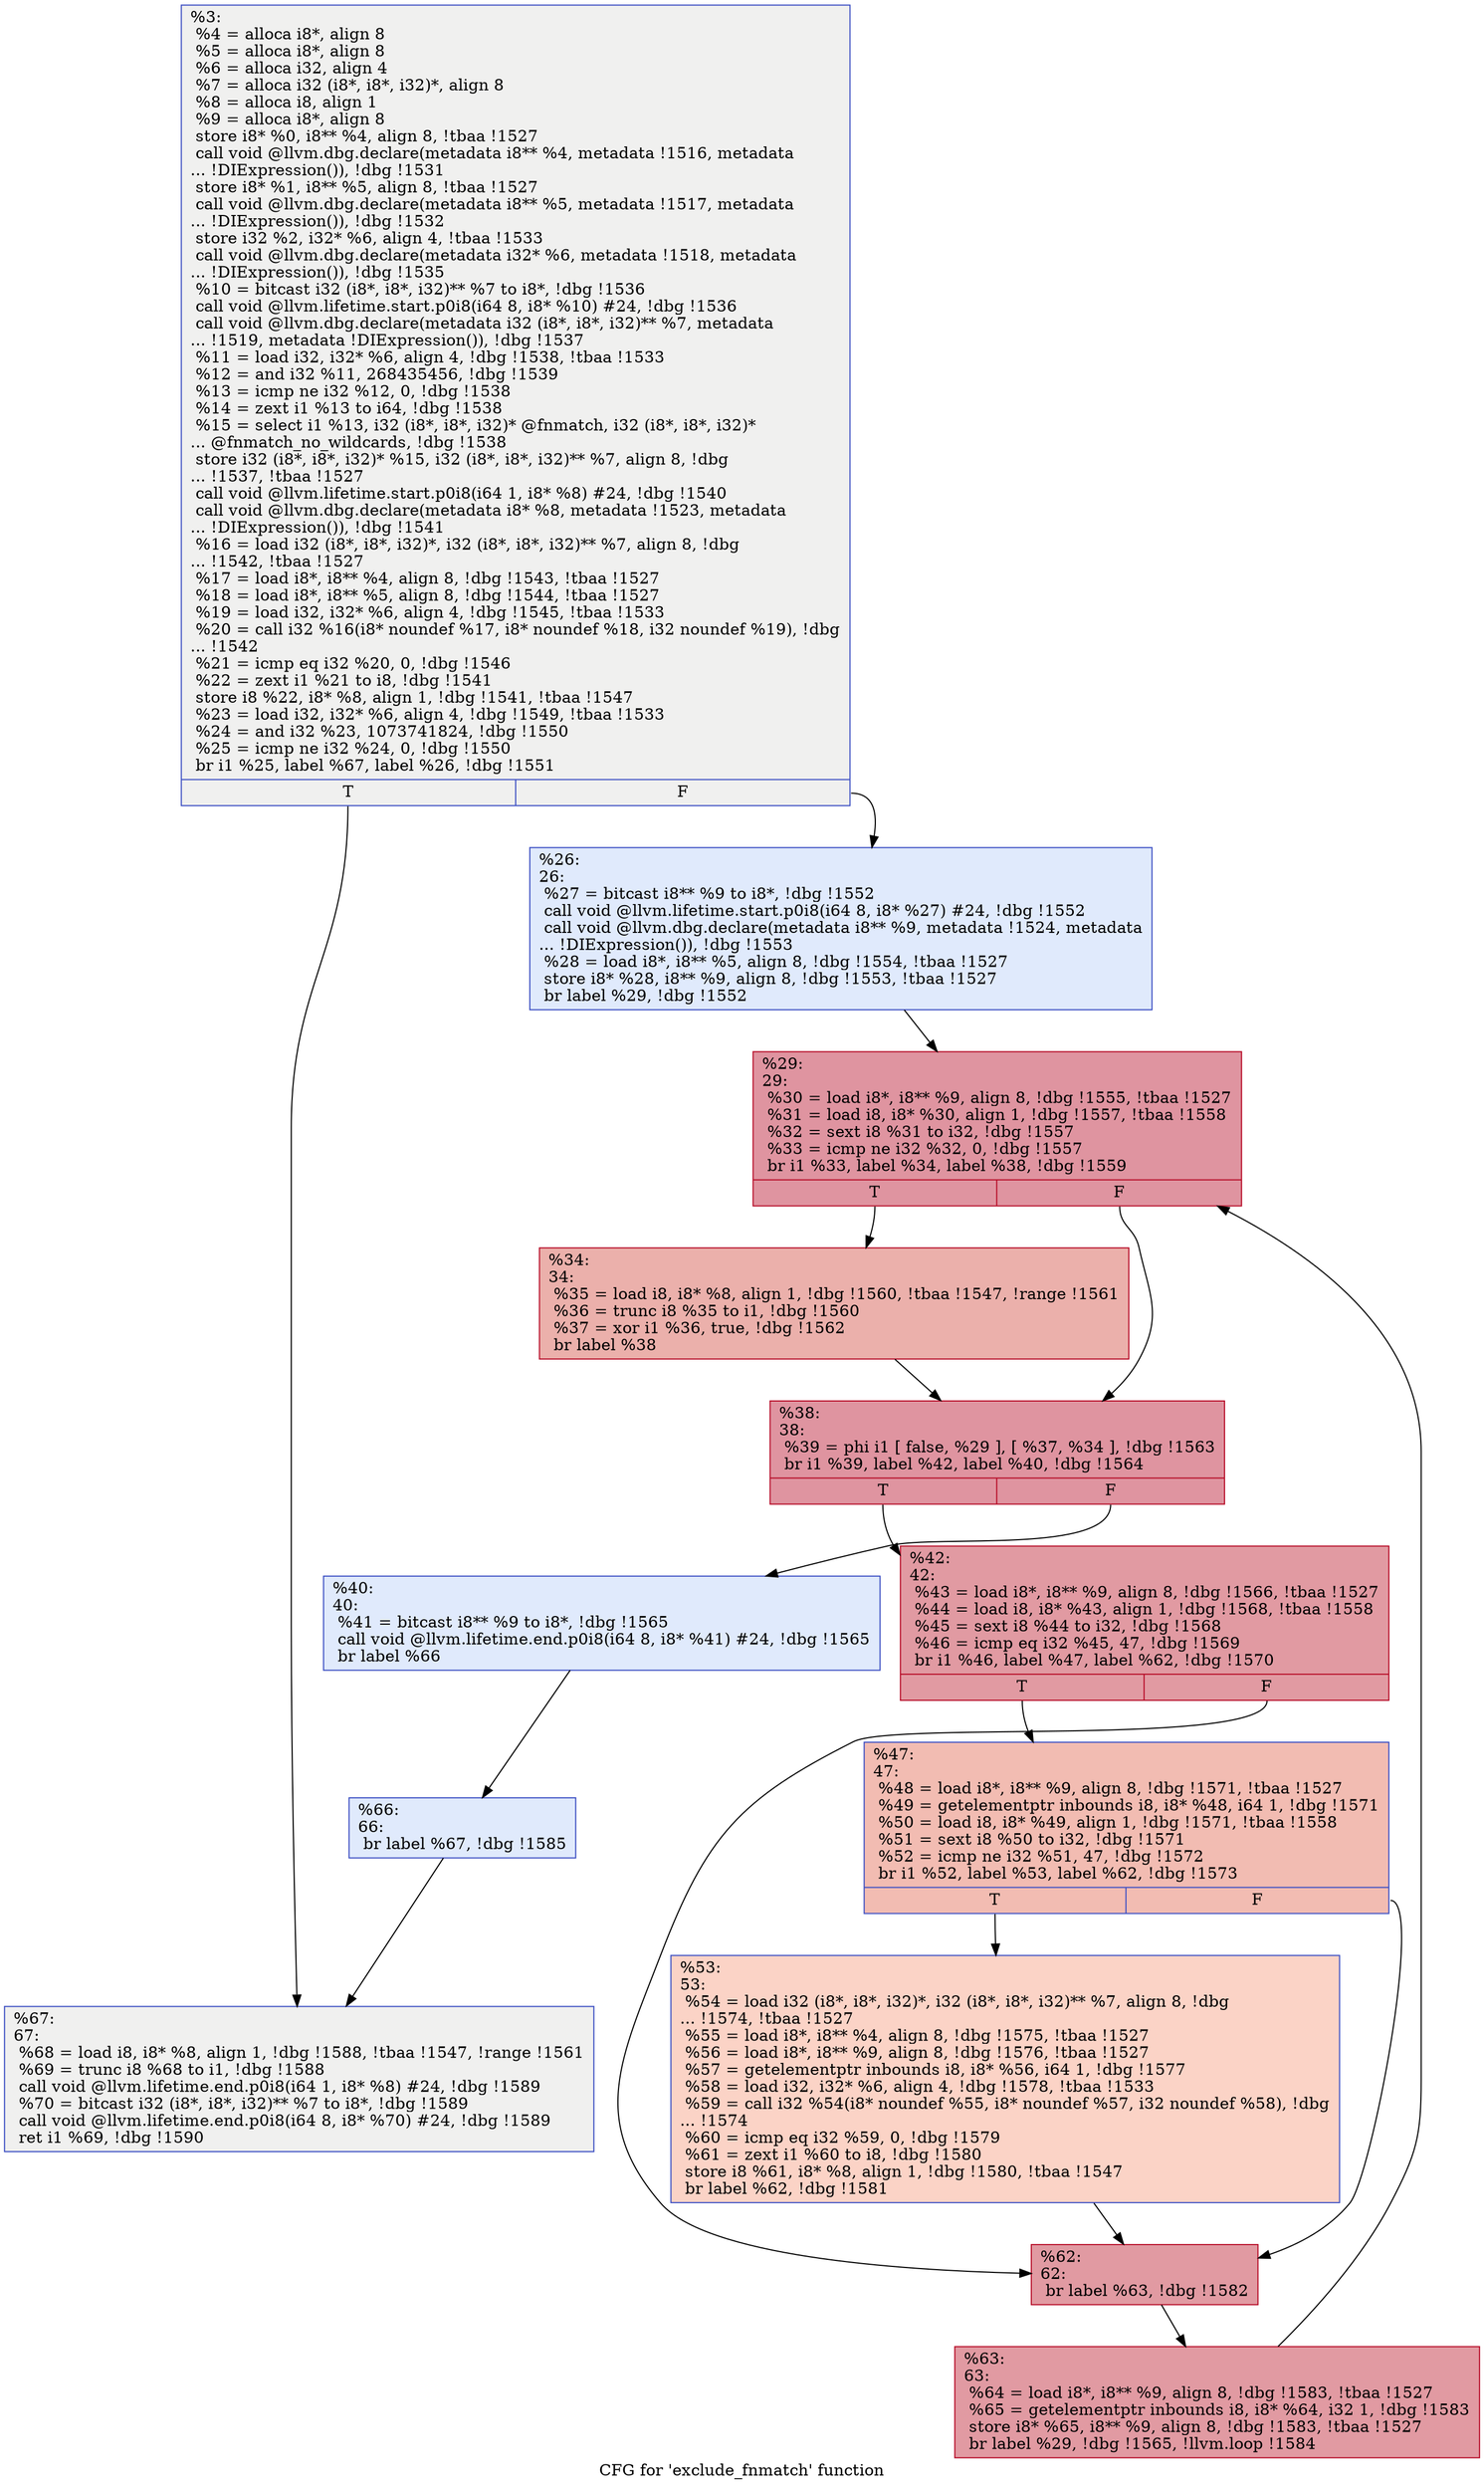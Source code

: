 digraph "CFG for 'exclude_fnmatch' function" {
	label="CFG for 'exclude_fnmatch' function";

	Node0x23fbd40 [shape=record,color="#3d50c3ff", style=filled, fillcolor="#dedcdb70",label="{%3:\l  %4 = alloca i8*, align 8\l  %5 = alloca i8*, align 8\l  %6 = alloca i32, align 4\l  %7 = alloca i32 (i8*, i8*, i32)*, align 8\l  %8 = alloca i8, align 1\l  %9 = alloca i8*, align 8\l  store i8* %0, i8** %4, align 8, !tbaa !1527\l  call void @llvm.dbg.declare(metadata i8** %4, metadata !1516, metadata\l... !DIExpression()), !dbg !1531\l  store i8* %1, i8** %5, align 8, !tbaa !1527\l  call void @llvm.dbg.declare(metadata i8** %5, metadata !1517, metadata\l... !DIExpression()), !dbg !1532\l  store i32 %2, i32* %6, align 4, !tbaa !1533\l  call void @llvm.dbg.declare(metadata i32* %6, metadata !1518, metadata\l... !DIExpression()), !dbg !1535\l  %10 = bitcast i32 (i8*, i8*, i32)** %7 to i8*, !dbg !1536\l  call void @llvm.lifetime.start.p0i8(i64 8, i8* %10) #24, !dbg !1536\l  call void @llvm.dbg.declare(metadata i32 (i8*, i8*, i32)** %7, metadata\l... !1519, metadata !DIExpression()), !dbg !1537\l  %11 = load i32, i32* %6, align 4, !dbg !1538, !tbaa !1533\l  %12 = and i32 %11, 268435456, !dbg !1539\l  %13 = icmp ne i32 %12, 0, !dbg !1538\l  %14 = zext i1 %13 to i64, !dbg !1538\l  %15 = select i1 %13, i32 (i8*, i8*, i32)* @fnmatch, i32 (i8*, i8*, i32)*\l... @fnmatch_no_wildcards, !dbg !1538\l  store i32 (i8*, i8*, i32)* %15, i32 (i8*, i8*, i32)** %7, align 8, !dbg\l... !1537, !tbaa !1527\l  call void @llvm.lifetime.start.p0i8(i64 1, i8* %8) #24, !dbg !1540\l  call void @llvm.dbg.declare(metadata i8* %8, metadata !1523, metadata\l... !DIExpression()), !dbg !1541\l  %16 = load i32 (i8*, i8*, i32)*, i32 (i8*, i8*, i32)** %7, align 8, !dbg\l... !1542, !tbaa !1527\l  %17 = load i8*, i8** %4, align 8, !dbg !1543, !tbaa !1527\l  %18 = load i8*, i8** %5, align 8, !dbg !1544, !tbaa !1527\l  %19 = load i32, i32* %6, align 4, !dbg !1545, !tbaa !1533\l  %20 = call i32 %16(i8* noundef %17, i8* noundef %18, i32 noundef %19), !dbg\l... !1542\l  %21 = icmp eq i32 %20, 0, !dbg !1546\l  %22 = zext i1 %21 to i8, !dbg !1541\l  store i8 %22, i8* %8, align 1, !dbg !1541, !tbaa !1547\l  %23 = load i32, i32* %6, align 4, !dbg !1549, !tbaa !1533\l  %24 = and i32 %23, 1073741824, !dbg !1550\l  %25 = icmp ne i32 %24, 0, !dbg !1550\l  br i1 %25, label %67, label %26, !dbg !1551\l|{<s0>T|<s1>F}}"];
	Node0x23fbd40:s0 -> Node0x23fc170;
	Node0x23fbd40:s1 -> Node0x23fbe00;
	Node0x23fbe00 [shape=record,color="#3d50c3ff", style=filled, fillcolor="#b9d0f970",label="{%26:\l26:                                               \l  %27 = bitcast i8** %9 to i8*, !dbg !1552\l  call void @llvm.lifetime.start.p0i8(i64 8, i8* %27) #24, !dbg !1552\l  call void @llvm.dbg.declare(metadata i8** %9, metadata !1524, metadata\l... !DIExpression()), !dbg !1553\l  %28 = load i8*, i8** %5, align 8, !dbg !1554, !tbaa !1527\l  store i8* %28, i8** %9, align 8, !dbg !1553, !tbaa !1527\l  br label %29, !dbg !1552\l}"];
	Node0x23fbe00 -> Node0x23fbe50;
	Node0x23fbe50 [shape=record,color="#b70d28ff", style=filled, fillcolor="#b70d2870",label="{%29:\l29:                                               \l  %30 = load i8*, i8** %9, align 8, !dbg !1555, !tbaa !1527\l  %31 = load i8, i8* %30, align 1, !dbg !1557, !tbaa !1558\l  %32 = sext i8 %31 to i32, !dbg !1557\l  %33 = icmp ne i32 %32, 0, !dbg !1557\l  br i1 %33, label %34, label %38, !dbg !1559\l|{<s0>T|<s1>F}}"];
	Node0x23fbe50:s0 -> Node0x23fbea0;
	Node0x23fbe50:s1 -> Node0x23fbef0;
	Node0x23fbea0 [shape=record,color="#b70d28ff", style=filled, fillcolor="#d24b4070",label="{%34:\l34:                                               \l  %35 = load i8, i8* %8, align 1, !dbg !1560, !tbaa !1547, !range !1561\l  %36 = trunc i8 %35 to i1, !dbg !1560\l  %37 = xor i1 %36, true, !dbg !1562\l  br label %38\l}"];
	Node0x23fbea0 -> Node0x23fbef0;
	Node0x23fbef0 [shape=record,color="#b70d28ff", style=filled, fillcolor="#b70d2870",label="{%38:\l38:                                               \l  %39 = phi i1 [ false, %29 ], [ %37, %34 ], !dbg !1563\l  br i1 %39, label %42, label %40, !dbg !1564\l|{<s0>T|<s1>F}}"];
	Node0x23fbef0:s0 -> Node0x23fbf90;
	Node0x23fbef0:s1 -> Node0x23fbf40;
	Node0x23fbf40 [shape=record,color="#3d50c3ff", style=filled, fillcolor="#b9d0f970",label="{%40:\l40:                                               \l  %41 = bitcast i8** %9 to i8*, !dbg !1565\l  call void @llvm.lifetime.end.p0i8(i64 8, i8* %41) #24, !dbg !1565\l  br label %66\l}"];
	Node0x23fbf40 -> Node0x23fc120;
	Node0x23fbf90 [shape=record,color="#b70d28ff", style=filled, fillcolor="#bb1b2c70",label="{%42:\l42:                                               \l  %43 = load i8*, i8** %9, align 8, !dbg !1566, !tbaa !1527\l  %44 = load i8, i8* %43, align 1, !dbg !1568, !tbaa !1558\l  %45 = sext i8 %44 to i32, !dbg !1568\l  %46 = icmp eq i32 %45, 47, !dbg !1569\l  br i1 %46, label %47, label %62, !dbg !1570\l|{<s0>T|<s1>F}}"];
	Node0x23fbf90:s0 -> Node0x23fbfe0;
	Node0x23fbf90:s1 -> Node0x23fc080;
	Node0x23fbfe0 [shape=record,color="#3d50c3ff", style=filled, fillcolor="#e1675170",label="{%47:\l47:                                               \l  %48 = load i8*, i8** %9, align 8, !dbg !1571, !tbaa !1527\l  %49 = getelementptr inbounds i8, i8* %48, i64 1, !dbg !1571\l  %50 = load i8, i8* %49, align 1, !dbg !1571, !tbaa !1558\l  %51 = sext i8 %50 to i32, !dbg !1571\l  %52 = icmp ne i32 %51, 47, !dbg !1572\l  br i1 %52, label %53, label %62, !dbg !1573\l|{<s0>T|<s1>F}}"];
	Node0x23fbfe0:s0 -> Node0x23fc030;
	Node0x23fbfe0:s1 -> Node0x23fc080;
	Node0x23fc030 [shape=record,color="#3d50c3ff", style=filled, fillcolor="#f59c7d70",label="{%53:\l53:                                               \l  %54 = load i32 (i8*, i8*, i32)*, i32 (i8*, i8*, i32)** %7, align 8, !dbg\l... !1574, !tbaa !1527\l  %55 = load i8*, i8** %4, align 8, !dbg !1575, !tbaa !1527\l  %56 = load i8*, i8** %9, align 8, !dbg !1576, !tbaa !1527\l  %57 = getelementptr inbounds i8, i8* %56, i64 1, !dbg !1577\l  %58 = load i32, i32* %6, align 4, !dbg !1578, !tbaa !1533\l  %59 = call i32 %54(i8* noundef %55, i8* noundef %57, i32 noundef %58), !dbg\l... !1574\l  %60 = icmp eq i32 %59, 0, !dbg !1579\l  %61 = zext i1 %60 to i8, !dbg !1580\l  store i8 %61, i8* %8, align 1, !dbg !1580, !tbaa !1547\l  br label %62, !dbg !1581\l}"];
	Node0x23fc030 -> Node0x23fc080;
	Node0x23fc080 [shape=record,color="#b70d28ff", style=filled, fillcolor="#bb1b2c70",label="{%62:\l62:                                               \l  br label %63, !dbg !1582\l}"];
	Node0x23fc080 -> Node0x23fc0d0;
	Node0x23fc0d0 [shape=record,color="#b70d28ff", style=filled, fillcolor="#bb1b2c70",label="{%63:\l63:                                               \l  %64 = load i8*, i8** %9, align 8, !dbg !1583, !tbaa !1527\l  %65 = getelementptr inbounds i8, i8* %64, i32 1, !dbg !1583\l  store i8* %65, i8** %9, align 8, !dbg !1583, !tbaa !1527\l  br label %29, !dbg !1565, !llvm.loop !1584\l}"];
	Node0x23fc0d0 -> Node0x23fbe50;
	Node0x23fc120 [shape=record,color="#3d50c3ff", style=filled, fillcolor="#b9d0f970",label="{%66:\l66:                                               \l  br label %67, !dbg !1585\l}"];
	Node0x23fc120 -> Node0x23fc170;
	Node0x23fc170 [shape=record,color="#3d50c3ff", style=filled, fillcolor="#dedcdb70",label="{%67:\l67:                                               \l  %68 = load i8, i8* %8, align 1, !dbg !1588, !tbaa !1547, !range !1561\l  %69 = trunc i8 %68 to i1, !dbg !1588\l  call void @llvm.lifetime.end.p0i8(i64 1, i8* %8) #24, !dbg !1589\l  %70 = bitcast i32 (i8*, i8*, i32)** %7 to i8*, !dbg !1589\l  call void @llvm.lifetime.end.p0i8(i64 8, i8* %70) #24, !dbg !1589\l  ret i1 %69, !dbg !1590\l}"];
}
